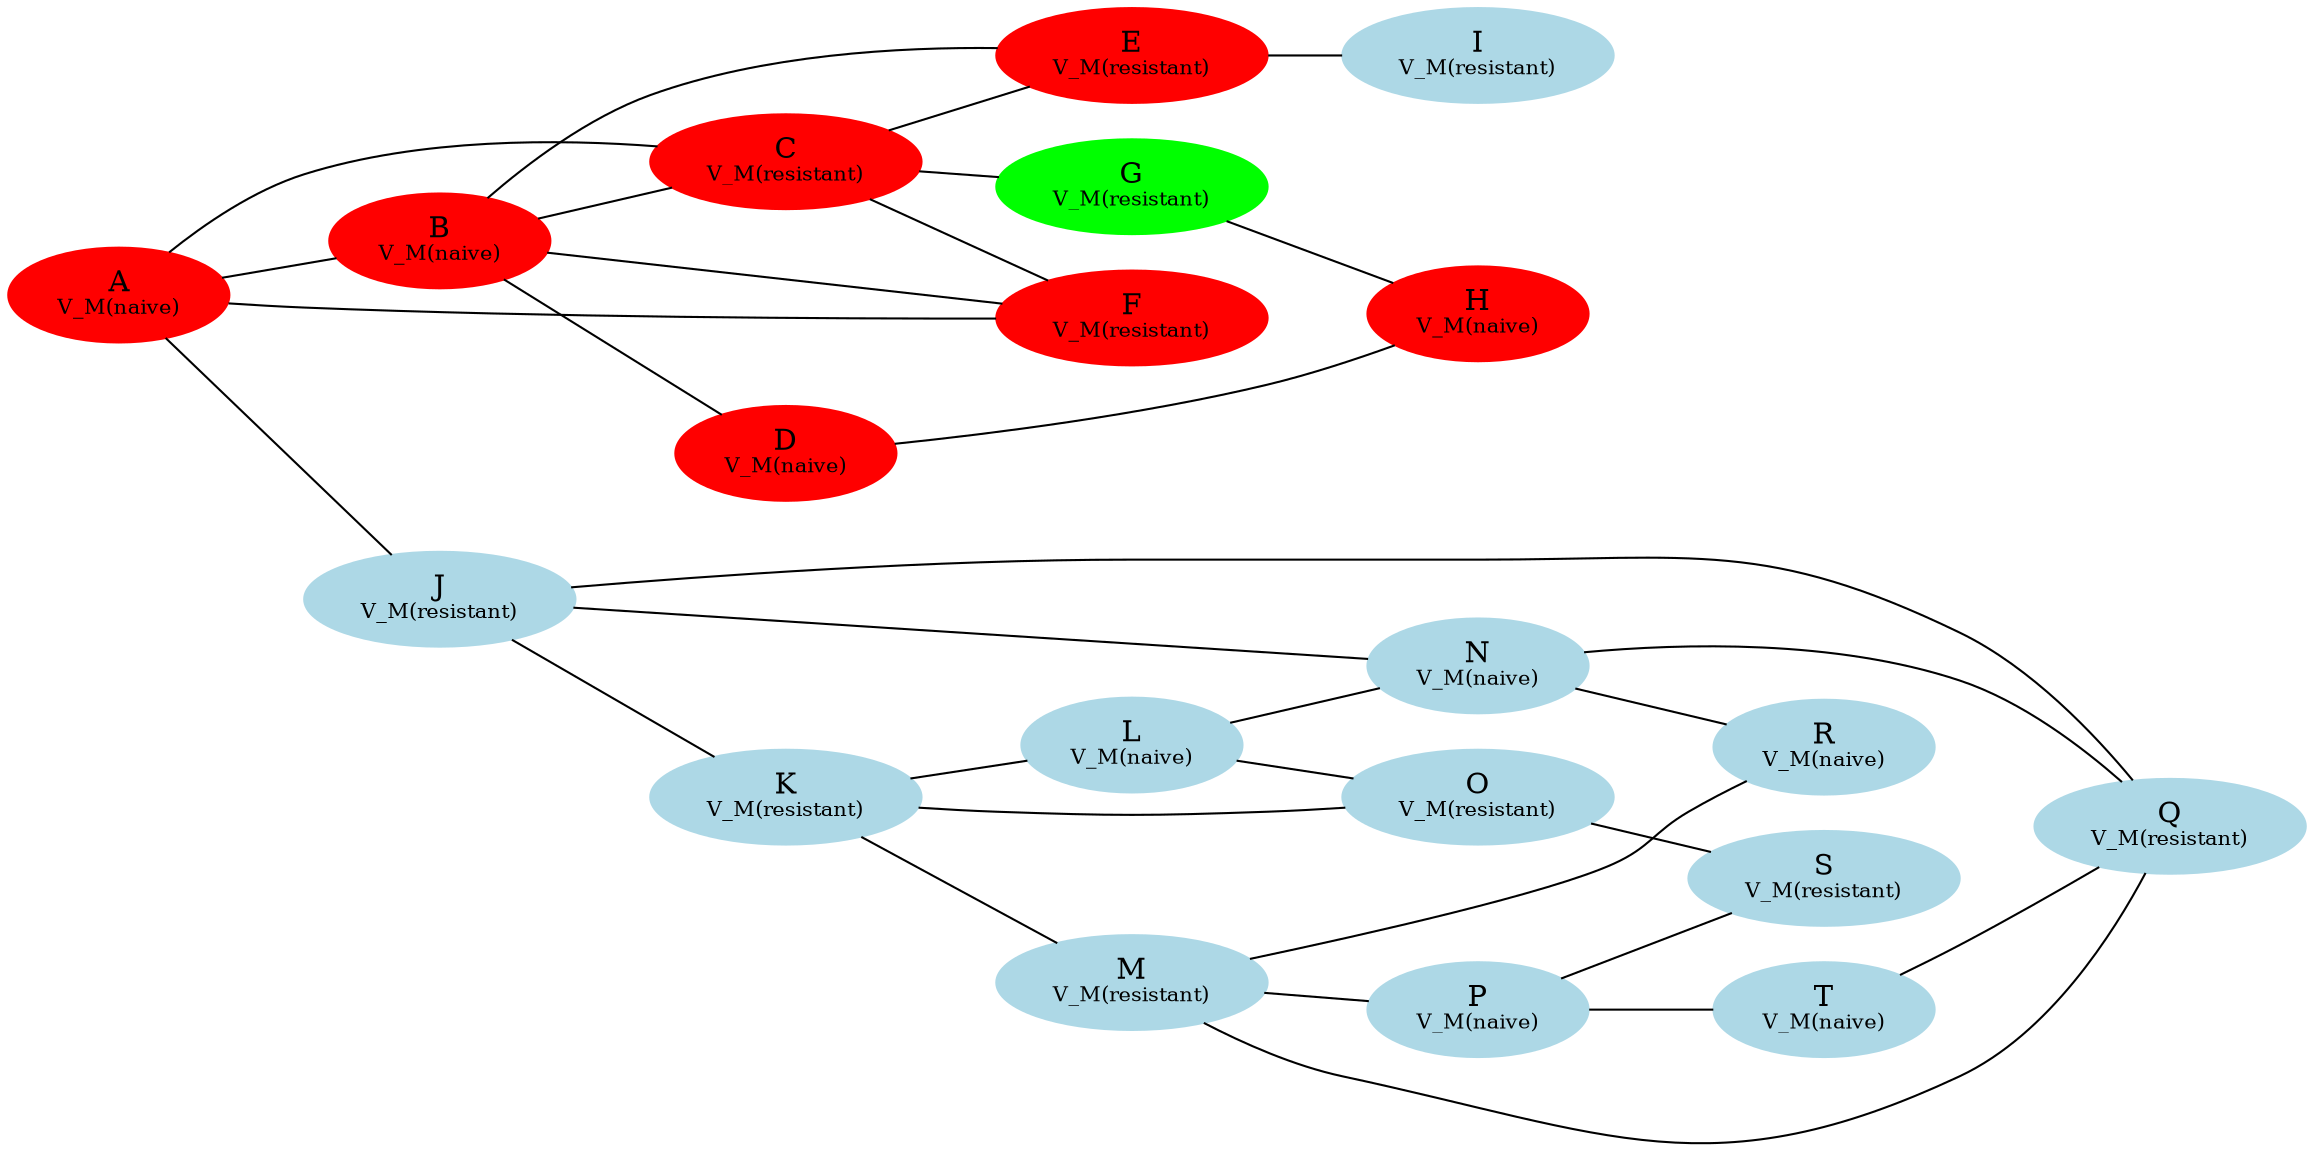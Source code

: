 graph {
 rankdir=LR;
A[label=<A<BR /><FONT POINT-SIZE="10">V_M(naive)</FONT>>,style=filled, color=red];
B[label=<B<BR /><FONT POINT-SIZE="10">V_M(naive)</FONT>>,style=filled, color=red];
C[label=<C<BR /><FONT POINT-SIZE="10">V_M(resistant)</FONT>>,style=filled, color=red];
D[label=<D<BR /><FONT POINT-SIZE="10">V_M(naive)</FONT>>,style=filled, color=red];
E[label=<E<BR /><FONT POINT-SIZE="10">V_M(resistant)</FONT>>,style=filled, color=red];
F[label=<F<BR /><FONT POINT-SIZE="10">V_M(resistant)</FONT>>,style=filled, color=red];
G[label=<G<BR /><FONT POINT-SIZE="10">V_M(resistant)</FONT>>,style=filled, color=green];
H[label=<H<BR /><FONT POINT-SIZE="10">V_M(naive)</FONT>>,style=filled, color=red];
I[label=<I<BR /><FONT POINT-SIZE="10">V_M(resistant)</FONT>>,style=filled, color=lightblue];
J[label=<J<BR /><FONT POINT-SIZE="10">V_M(resistant)</FONT>>,style=filled, color=lightblue];
K[label=<K<BR /><FONT POINT-SIZE="10">V_M(resistant)</FONT>>,style=filled, color=lightblue];
L[label=<L<BR /><FONT POINT-SIZE="10">V_M(naive)</FONT>>,style=filled, color=lightblue];
M[label=<M<BR /><FONT POINT-SIZE="10">V_M(resistant)</FONT>>,style=filled, color=lightblue];
N[label=<N<BR /><FONT POINT-SIZE="10">V_M(naive)</FONT>>,style=filled, color=lightblue];
O[label=<O<BR /><FONT POINT-SIZE="10">V_M(resistant)</FONT>>,style=filled, color=lightblue];
P[label=<P<BR /><FONT POINT-SIZE="10">V_M(naive)</FONT>>,style=filled, color=lightblue];
Q[label=<Q<BR /><FONT POINT-SIZE="10">V_M(resistant)</FONT>>,style=filled, color=lightblue];
R[label=<R<BR /><FONT POINT-SIZE="10">V_M(naive)</FONT>>,style=filled, color=lightblue];
S[label=<S<BR /><FONT POINT-SIZE="10">V_M(resistant)</FONT>>,style=filled, color=lightblue];
T[label=<T<BR /><FONT POINT-SIZE="10">V_M(naive)</FONT>>,style=filled, color=lightblue];
A -- {{B C J F }}
B -- {{D E C F }}
C -- {{F G E }}
D -- {{H }}
E -- {{I }}
F -- {{}}
G -- {{H }}
H -- {{}}
I -- {{}}
J -- {{K Q N }}
K -- {{L M O }}
L -- {{N O }}
M -- {{P Q R }}
N -- {{R Q }}
O -- {{S }}
P -- {{T S }}
Q -- {{}}
R -- {{}}
S -- {{}}
T -- {{Q }}
}